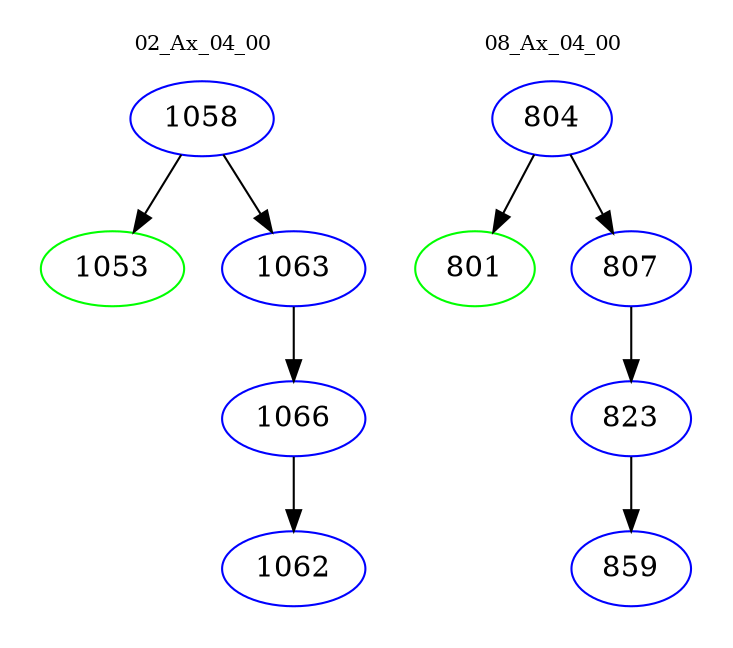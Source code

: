 digraph{
subgraph cluster_0 {
color = white
label = "02_Ax_04_00";
fontsize=10;
T0_1058 [label="1058", color="blue"]
T0_1058 -> T0_1053 [color="black"]
T0_1053 [label="1053", color="green"]
T0_1058 -> T0_1063 [color="black"]
T0_1063 [label="1063", color="blue"]
T0_1063 -> T0_1066 [color="black"]
T0_1066 [label="1066", color="blue"]
T0_1066 -> T0_1062 [color="black"]
T0_1062 [label="1062", color="blue"]
}
subgraph cluster_1 {
color = white
label = "08_Ax_04_00";
fontsize=10;
T1_804 [label="804", color="blue"]
T1_804 -> T1_801 [color="black"]
T1_801 [label="801", color="green"]
T1_804 -> T1_807 [color="black"]
T1_807 [label="807", color="blue"]
T1_807 -> T1_823 [color="black"]
T1_823 [label="823", color="blue"]
T1_823 -> T1_859 [color="black"]
T1_859 [label="859", color="blue"]
}
}
